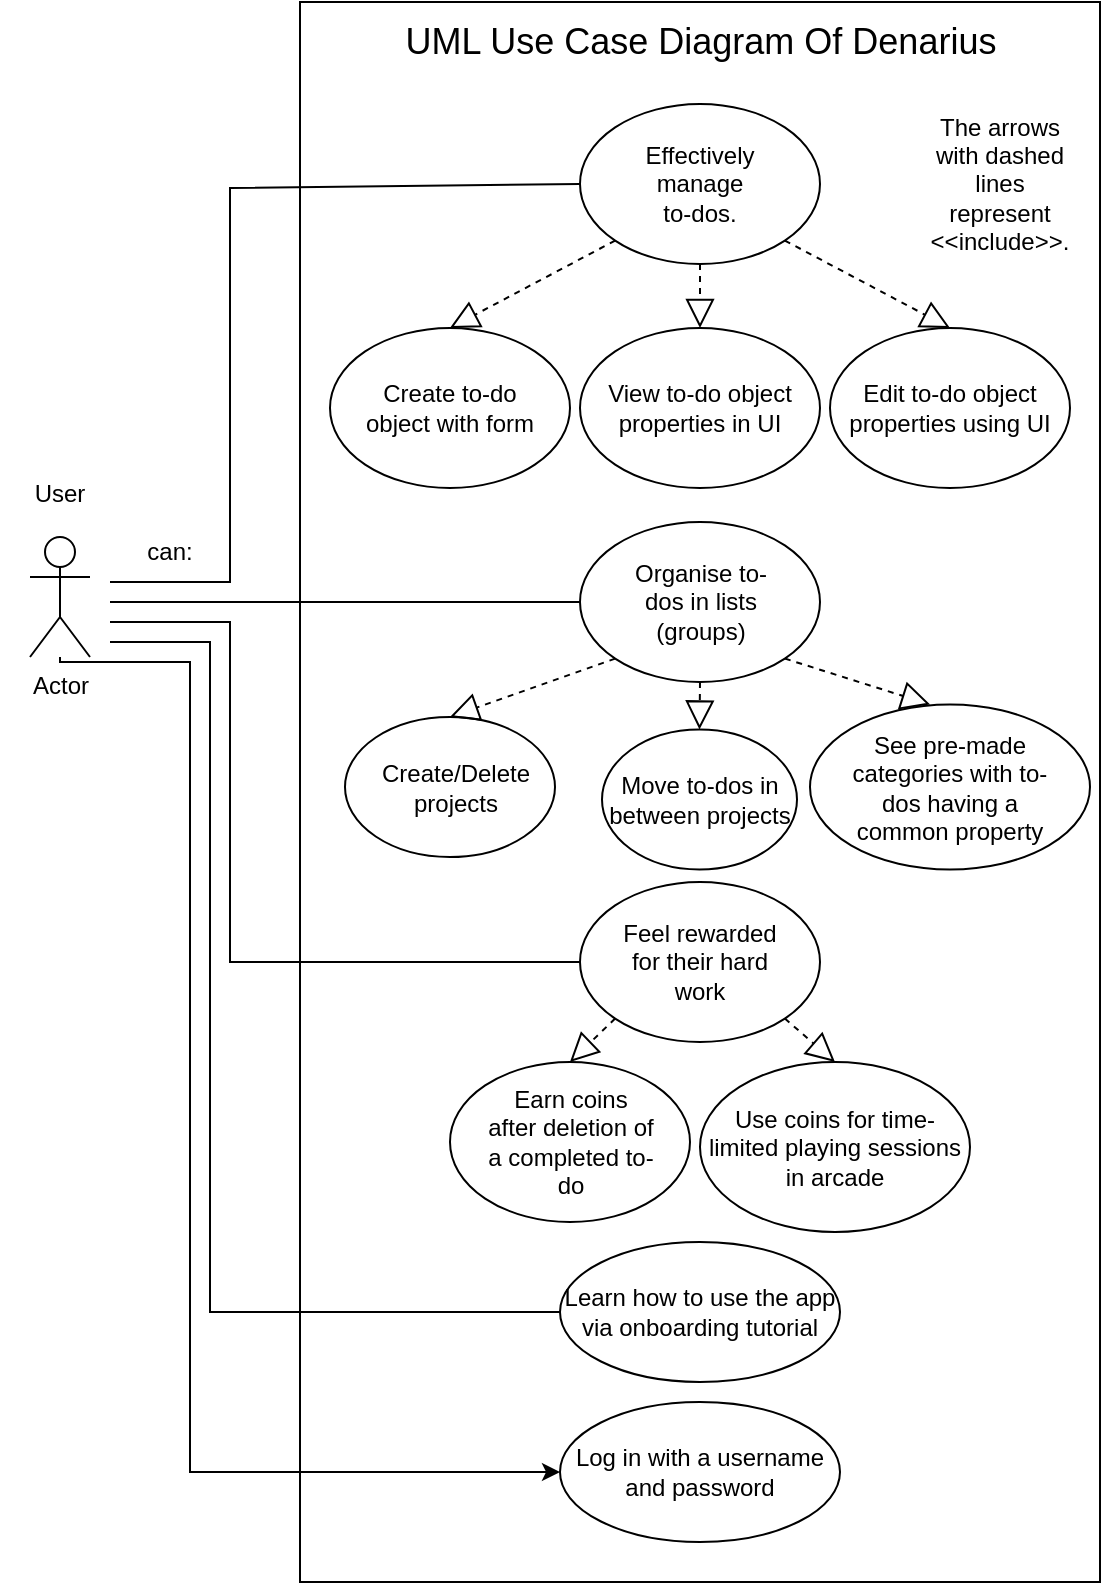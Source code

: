 <mxfile version="25.0.1">
  <diagram name="Page-1" id="cWjBg0mMdGARO_29oUkw">
    <mxGraphModel dx="1120" dy="547" grid="1" gridSize="10" guides="1" tooltips="1" connect="1" arrows="1" fold="1" page="1" pageScale="1" pageWidth="850" pageHeight="1100" math="0" shadow="0">
      <root>
        <mxCell id="0" />
        <mxCell id="1" parent="0" />
        <mxCell id="pr5d2caCac0nk4MrqDay-2" value="" style="rounded=0;whiteSpace=wrap;html=1;" parent="1" vertex="1">
          <mxGeometry x="225" width="400" height="790" as="geometry" />
        </mxCell>
        <mxCell id="pr5d2caCac0nk4MrqDay-3" value="&lt;font style=&quot;font-size: 18px;&quot;&gt;UML Use Case Diagram Of Denarius&lt;/font&gt;" style="text;html=1;align=center;verticalAlign=middle;whiteSpace=wrap;rounded=0;" parent="1" vertex="1">
          <mxGeometry x="268" width="315" height="40" as="geometry" />
        </mxCell>
        <mxCell id="pr5d2caCac0nk4MrqDay-4" value="" style="ellipse;whiteSpace=wrap;html=1;" parent="1" vertex="1">
          <mxGeometry x="365" y="51" width="120" height="80" as="geometry" />
        </mxCell>
        <mxCell id="pr5d2caCac0nk4MrqDay-5" value="Effectively manage to-dos." style="text;html=1;align=center;verticalAlign=middle;whiteSpace=wrap;rounded=0;" parent="1" vertex="1">
          <mxGeometry x="395" y="71" width="60" height="40" as="geometry" />
        </mxCell>
        <mxCell id="QxtorDFf0iuugZyER2xK-2" style="edgeStyle=orthogonalEdgeStyle;rounded=0;orthogonalLoop=1;jettySize=auto;html=1;entryX=0;entryY=0.5;entryDx=0;entryDy=0;" edge="1" parent="1" source="pr5d2caCac0nk4MrqDay-7" target="QxtorDFf0iuugZyER2xK-1">
          <mxGeometry relative="1" as="geometry">
            <Array as="points">
              <mxPoint x="105" y="330" />
              <mxPoint x="170" y="330" />
              <mxPoint x="170" y="735" />
            </Array>
          </mxGeometry>
        </mxCell>
        <mxCell id="pr5d2caCac0nk4MrqDay-7" value="Actor" style="shape=umlActor;verticalLabelPosition=bottom;verticalAlign=top;html=1;outlineConnect=0;" parent="1" vertex="1">
          <mxGeometry x="90" y="267.5" width="30" height="60" as="geometry" />
        </mxCell>
        <mxCell id="wMsvWjjIKzqpTzz2eaQ6-1" value="User" style="text;html=1;align=center;verticalAlign=middle;whiteSpace=wrap;rounded=0;" parent="1" vertex="1">
          <mxGeometry x="75" y="230.5" width="60" height="30" as="geometry" />
        </mxCell>
        <mxCell id="wMsvWjjIKzqpTzz2eaQ6-2" value="" style="endArrow=none;html=1;rounded=0;exitX=0;exitY=0.5;exitDx=0;exitDy=0;" parent="1" source="pr5d2caCac0nk4MrqDay-4" edge="1">
          <mxGeometry width="50" height="50" relative="1" as="geometry">
            <mxPoint x="400" y="233" as="sourcePoint" />
            <mxPoint x="130" y="290" as="targetPoint" />
            <Array as="points">
              <mxPoint x="190" y="93" />
              <mxPoint x="190" y="290" />
            </Array>
          </mxGeometry>
        </mxCell>
        <mxCell id="wMsvWjjIKzqpTzz2eaQ6-4" value="" style="ellipse;whiteSpace=wrap;html=1;" parent="1" vertex="1">
          <mxGeometry x="240" y="163" width="120" height="80" as="geometry" />
        </mxCell>
        <mxCell id="wMsvWjjIKzqpTzz2eaQ6-5" value="Create to-do object with form" style="text;html=1;align=center;verticalAlign=middle;whiteSpace=wrap;rounded=0;" parent="1" vertex="1">
          <mxGeometry x="255" y="178" width="90" height="50" as="geometry" />
        </mxCell>
        <mxCell id="wMsvWjjIKzqpTzz2eaQ6-6" value="" style="ellipse;whiteSpace=wrap;html=1;" parent="1" vertex="1">
          <mxGeometry x="365" y="163" width="120" height="80" as="geometry" />
        </mxCell>
        <mxCell id="wMsvWjjIKzqpTzz2eaQ6-7" value="" style="endArrow=block;dashed=1;endFill=0;endSize=12;html=1;rounded=0;exitX=0;exitY=1;exitDx=0;exitDy=0;entryX=0.5;entryY=0;entryDx=0;entryDy=0;" parent="1" source="pr5d2caCac0nk4MrqDay-4" target="wMsvWjjIKzqpTzz2eaQ6-4" edge="1">
          <mxGeometry width="160" relative="1" as="geometry">
            <mxPoint x="340" y="213" as="sourcePoint" />
            <mxPoint x="500" y="213" as="targetPoint" />
          </mxGeometry>
        </mxCell>
        <mxCell id="wMsvWjjIKzqpTzz2eaQ6-8" value="View to-do object properties in UI" style="text;html=1;align=center;verticalAlign=middle;whiteSpace=wrap;rounded=0;" parent="1" vertex="1">
          <mxGeometry x="375" y="188" width="100" height="30" as="geometry" />
        </mxCell>
        <mxCell id="wMsvWjjIKzqpTzz2eaQ6-9" value="" style="endArrow=block;dashed=1;endFill=0;endSize=12;html=1;rounded=0;exitX=0.5;exitY=1;exitDx=0;exitDy=0;entryX=0.5;entryY=0;entryDx=0;entryDy=0;" parent="1" source="pr5d2caCac0nk4MrqDay-4" target="wMsvWjjIKzqpTzz2eaQ6-6" edge="1">
          <mxGeometry width="160" relative="1" as="geometry">
            <mxPoint x="340" y="213" as="sourcePoint" />
            <mxPoint x="500" y="213" as="targetPoint" />
          </mxGeometry>
        </mxCell>
        <mxCell id="wMsvWjjIKzqpTzz2eaQ6-10" value="" style="ellipse;whiteSpace=wrap;html=1;" parent="1" vertex="1">
          <mxGeometry x="490" y="163" width="120" height="80" as="geometry" />
        </mxCell>
        <mxCell id="wMsvWjjIKzqpTzz2eaQ6-11" value="Edit to-do object properties using UI" style="text;html=1;align=center;verticalAlign=middle;whiteSpace=wrap;rounded=0;" parent="1" vertex="1">
          <mxGeometry x="495" y="175.5" width="110" height="55" as="geometry" />
        </mxCell>
        <mxCell id="wMsvWjjIKzqpTzz2eaQ6-12" value="" style="endArrow=block;dashed=1;endFill=0;endSize=12;html=1;rounded=0;exitX=1;exitY=1;exitDx=0;exitDy=0;entryX=0.5;entryY=0;entryDx=0;entryDy=0;" parent="1" source="pr5d2caCac0nk4MrqDay-4" target="wMsvWjjIKzqpTzz2eaQ6-10" edge="1">
          <mxGeometry width="160" relative="1" as="geometry">
            <mxPoint x="340" y="173" as="sourcePoint" />
            <mxPoint x="500" y="173" as="targetPoint" />
          </mxGeometry>
        </mxCell>
        <mxCell id="wMsvWjjIKzqpTzz2eaQ6-13" value="The arrows with dashed lines represent &amp;lt;&amp;lt;include&amp;gt;&amp;gt;." style="text;html=1;align=center;verticalAlign=middle;whiteSpace=wrap;rounded=0;" parent="1" vertex="1">
          <mxGeometry x="540" y="51" width="70" height="80" as="geometry" />
        </mxCell>
        <mxCell id="wMsvWjjIKzqpTzz2eaQ6-16" value="" style="ellipse;whiteSpace=wrap;html=1;" parent="1" vertex="1">
          <mxGeometry x="365" y="260" width="120" height="80" as="geometry" />
        </mxCell>
        <mxCell id="wMsvWjjIKzqpTzz2eaQ6-17" value="Organise to-dos in lists (groups)" style="text;html=1;align=center;verticalAlign=middle;whiteSpace=wrap;rounded=0;" parent="1" vertex="1">
          <mxGeometry x="388" y="272.5" width="75" height="55" as="geometry" />
        </mxCell>
        <mxCell id="wMsvWjjIKzqpTzz2eaQ6-19" value="" style="endArrow=none;html=1;rounded=0;exitX=0;exitY=0.5;exitDx=0;exitDy=0;" parent="1" source="wMsvWjjIKzqpTzz2eaQ6-16" edge="1">
          <mxGeometry width="50" height="50" relative="1" as="geometry">
            <mxPoint x="400" y="290" as="sourcePoint" />
            <mxPoint x="130" y="300" as="targetPoint" />
          </mxGeometry>
        </mxCell>
        <mxCell id="wMsvWjjIKzqpTzz2eaQ6-20" value="" style="ellipse;whiteSpace=wrap;html=1;" parent="1" vertex="1">
          <mxGeometry x="247.5" y="357.5" width="105" height="70" as="geometry" />
        </mxCell>
        <mxCell id="wMsvWjjIKzqpTzz2eaQ6-21" value="Create/Delete projects" style="text;html=1;align=center;verticalAlign=middle;whiteSpace=wrap;rounded=0;" parent="1" vertex="1">
          <mxGeometry x="268" y="377.5" width="70" height="30" as="geometry" />
        </mxCell>
        <mxCell id="wMsvWjjIKzqpTzz2eaQ6-22" value="" style="endArrow=block;dashed=1;endFill=0;endSize=12;html=1;rounded=0;entryX=0.5;entryY=0;entryDx=0;entryDy=0;exitX=0;exitY=1;exitDx=0;exitDy=0;" parent="1" source="wMsvWjjIKzqpTzz2eaQ6-16" target="wMsvWjjIKzqpTzz2eaQ6-20" edge="1">
          <mxGeometry width="160" relative="1" as="geometry">
            <mxPoint x="340" y="260" as="sourcePoint" />
            <mxPoint x="500" y="260" as="targetPoint" />
          </mxGeometry>
        </mxCell>
        <mxCell id="wMsvWjjIKzqpTzz2eaQ6-23" value="" style="ellipse;whiteSpace=wrap;html=1;" parent="1" vertex="1">
          <mxGeometry x="480" y="351.25" width="140" height="82.5" as="geometry" />
        </mxCell>
        <mxCell id="wMsvWjjIKzqpTzz2eaQ6-24" value="See pre-made categories with to-dos having a common property" style="text;html=1;align=center;verticalAlign=middle;whiteSpace=wrap;rounded=0;" parent="1" vertex="1">
          <mxGeometry x="495" y="365" width="110" height="55" as="geometry" />
        </mxCell>
        <mxCell id="wMsvWjjIKzqpTzz2eaQ6-25" value="" style="endArrow=block;dashed=1;endFill=0;endSize=12;html=1;rounded=0;entryX=0.429;entryY=0;entryDx=0;entryDy=0;entryPerimeter=0;exitX=1;exitY=1;exitDx=0;exitDy=0;" parent="1" source="wMsvWjjIKzqpTzz2eaQ6-16" target="wMsvWjjIKzqpTzz2eaQ6-23" edge="1">
          <mxGeometry width="160" relative="1" as="geometry">
            <mxPoint x="340" y="260" as="sourcePoint" />
            <mxPoint x="500" y="260" as="targetPoint" />
          </mxGeometry>
        </mxCell>
        <mxCell id="wMsvWjjIKzqpTzz2eaQ6-26" value="" style="endArrow=none;html=1;rounded=0;entryX=0;entryY=0.5;entryDx=0;entryDy=0;" parent="1" target="wMsvWjjIKzqpTzz2eaQ6-27" edge="1">
          <mxGeometry width="50" height="50" relative="1" as="geometry">
            <mxPoint x="130" y="310" as="sourcePoint" />
            <mxPoint x="450" y="360" as="targetPoint" />
            <Array as="points">
              <mxPoint x="190" y="310" />
              <mxPoint x="190" y="480" />
            </Array>
          </mxGeometry>
        </mxCell>
        <mxCell id="wMsvWjjIKzqpTzz2eaQ6-27" value="" style="ellipse;whiteSpace=wrap;html=1;" parent="1" vertex="1">
          <mxGeometry x="365" y="440" width="120" height="80" as="geometry" />
        </mxCell>
        <mxCell id="wMsvWjjIKzqpTzz2eaQ6-28" value="Feel rewarded for their hard work" style="text;html=1;align=center;verticalAlign=middle;whiteSpace=wrap;rounded=0;" parent="1" vertex="1">
          <mxGeometry x="385" y="465" width="80" height="30" as="geometry" />
        </mxCell>
        <mxCell id="wMsvWjjIKzqpTzz2eaQ6-29" value="can:" style="text;html=1;align=center;verticalAlign=middle;whiteSpace=wrap;rounded=0;" parent="1" vertex="1">
          <mxGeometry x="130" y="260" width="60" height="30" as="geometry" />
        </mxCell>
        <mxCell id="wMsvWjjIKzqpTzz2eaQ6-30" value="" style="ellipse;whiteSpace=wrap;html=1;" parent="1" vertex="1">
          <mxGeometry x="300" y="530" width="120" height="80" as="geometry" />
        </mxCell>
        <mxCell id="wMsvWjjIKzqpTzz2eaQ6-31" value="Earn coins after deletion of a completed to-do" style="text;html=1;align=center;verticalAlign=middle;whiteSpace=wrap;rounded=0;" parent="1" vertex="1">
          <mxGeometry x="317.5" y="542.5" width="85" height="55" as="geometry" />
        </mxCell>
        <mxCell id="wMsvWjjIKzqpTzz2eaQ6-32" value="" style="endArrow=block;dashed=1;endFill=0;endSize=12;html=1;rounded=0;entryX=0.5;entryY=0;entryDx=0;entryDy=0;exitX=0;exitY=1;exitDx=0;exitDy=0;" parent="1" source="wMsvWjjIKzqpTzz2eaQ6-27" target="wMsvWjjIKzqpTzz2eaQ6-30" edge="1">
          <mxGeometry width="160" relative="1" as="geometry">
            <mxPoint x="340" y="430" as="sourcePoint" />
            <mxPoint x="500" y="430" as="targetPoint" />
          </mxGeometry>
        </mxCell>
        <mxCell id="wMsvWjjIKzqpTzz2eaQ6-33" value="Use coins for time-limited playing sessions in arcade" style="ellipse;whiteSpace=wrap;html=1;" parent="1" vertex="1">
          <mxGeometry x="425" y="530" width="135" height="85" as="geometry" />
        </mxCell>
        <mxCell id="wMsvWjjIKzqpTzz2eaQ6-34" value="" style="endArrow=block;dashed=1;endFill=0;endSize=12;html=1;rounded=0;entryX=0.5;entryY=0;entryDx=0;entryDy=0;exitX=1;exitY=1;exitDx=0;exitDy=0;" parent="1" source="wMsvWjjIKzqpTzz2eaQ6-27" target="wMsvWjjIKzqpTzz2eaQ6-33" edge="1">
          <mxGeometry width="160" relative="1" as="geometry">
            <mxPoint x="340" y="390" as="sourcePoint" />
            <mxPoint x="500" y="390" as="targetPoint" />
          </mxGeometry>
        </mxCell>
        <mxCell id="Ug8IrcGmIMjln49FOJdM-3" value="Learn how to use the app via onboarding tutorial" style="ellipse;whiteSpace=wrap;html=1;" parent="1" vertex="1">
          <mxGeometry x="355" y="620" width="140" height="70" as="geometry" />
        </mxCell>
        <mxCell id="Ug8IrcGmIMjln49FOJdM-4" value="" style="endArrow=none;html=1;rounded=0;exitX=0;exitY=0.5;exitDx=0;exitDy=0;" parent="1" source="Ug8IrcGmIMjln49FOJdM-3" edge="1">
          <mxGeometry width="50" height="50" relative="1" as="geometry">
            <mxPoint x="400" y="560" as="sourcePoint" />
            <mxPoint x="130" y="320" as="targetPoint" />
            <Array as="points">
              <mxPoint x="180" y="655" />
              <mxPoint x="180" y="320" />
            </Array>
          </mxGeometry>
        </mxCell>
        <mxCell id="9C9IErb70DzD7CNDGvv9-1" value="Move to-dos in between projects" style="ellipse;whiteSpace=wrap;html=1;" parent="1" vertex="1">
          <mxGeometry x="376" y="363.75" width="97.5" height="70" as="geometry" />
        </mxCell>
        <mxCell id="9C9IErb70DzD7CNDGvv9-2" value="" style="endArrow=block;dashed=1;endFill=0;endSize=12;html=1;rounded=0;exitX=0.5;exitY=1;exitDx=0;exitDy=0;" parent="1" source="wMsvWjjIKzqpTzz2eaQ6-16" target="9C9IErb70DzD7CNDGvv9-1" edge="1">
          <mxGeometry width="160" relative="1" as="geometry">
            <mxPoint x="340" y="440" as="sourcePoint" />
            <mxPoint x="500" y="440" as="targetPoint" />
          </mxGeometry>
        </mxCell>
        <mxCell id="QxtorDFf0iuugZyER2xK-1" value="Log in with a username and password" style="ellipse;whiteSpace=wrap;html=1;" vertex="1" parent="1">
          <mxGeometry x="355" y="700" width="140" height="70" as="geometry" />
        </mxCell>
      </root>
    </mxGraphModel>
  </diagram>
</mxfile>

